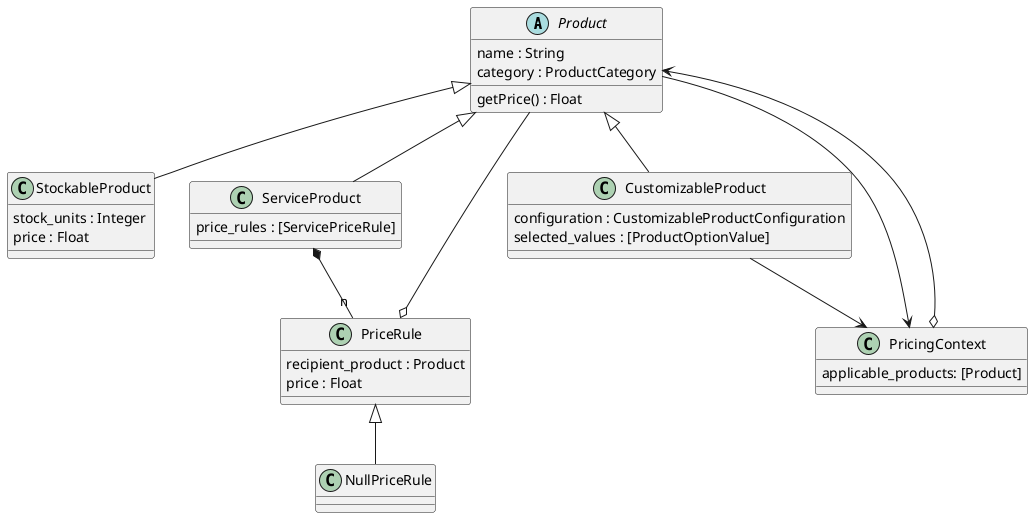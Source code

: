 @startuml

abstract Product {
    name : String
    category : ProductCategory
    getPrice() : Float
}

class StockableProduct {
    stock_units : Integer
    price : Float
}

class ServiceProduct {
    price_rules : [ServicePriceRule]
}

class PriceRule {
    recipient_product : Product
    price : Float
}

class CustomizableProduct {
    configuration : CustomizableProductConfiguration
    selected_values : [ProductOptionValue]
}

class PricingContext {
    applicable_products: [Product]
}


Product <|-- StockableProduct
Product <|-- ServiceProduct
Product <|-- CustomizableProduct
Product --> PricingContext

PriceRule <|-- NullPriceRule
ServiceProduct *-- "n" PriceRule
PriceRule o-- Product

CustomizableProduct --> PricingContext

PricingContext o--> Product


@enduml